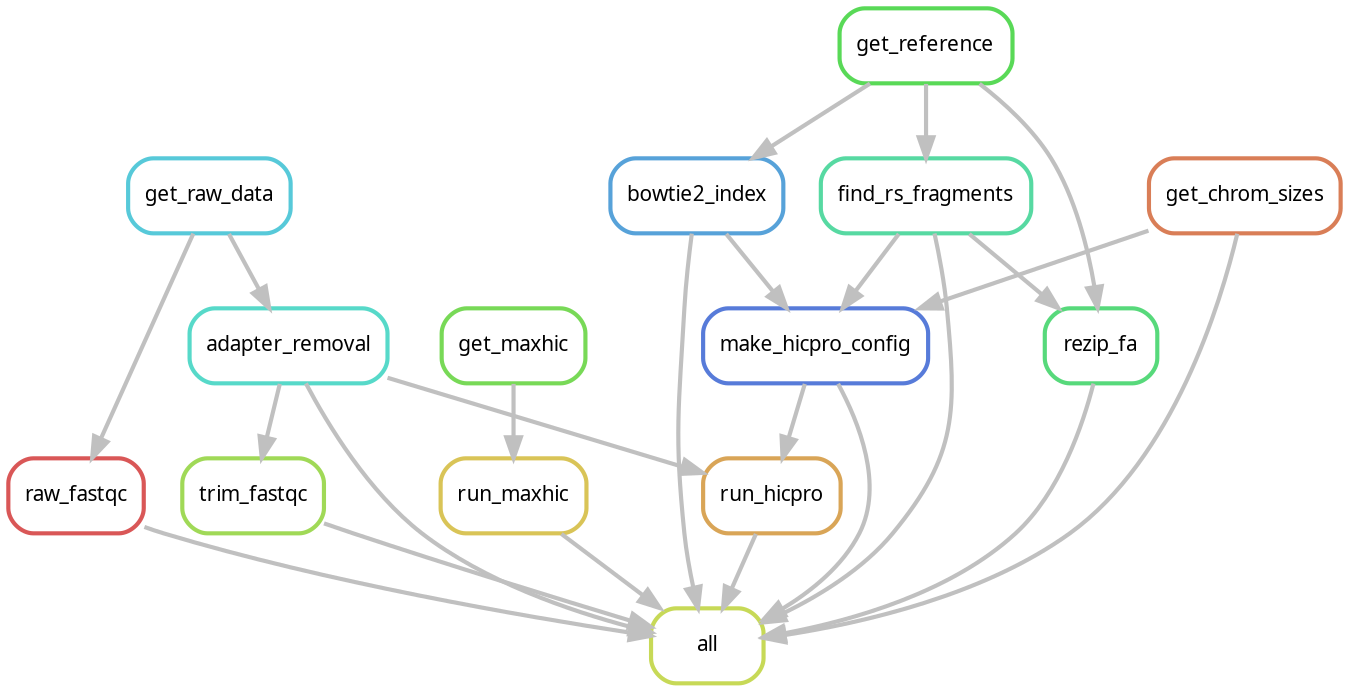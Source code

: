 digraph snakemake_dag {
    graph[bgcolor=white, margin=0];
    node[shape=box, style=rounded, fontname=sans,                 fontsize=10, penwidth=2];
    edge[penwidth=2, color=grey];
	0[label = "all", color = "0.19 0.6 0.85", style="rounded"];
	1[label = "run_hicpro", color = "0.10 0.6 0.85", style="rounded"];
	2[label = "trim_fastqc", color = "0.24 0.6 0.85", style="rounded"];
	3[label = "run_maxhic", color = "0.14 0.6 0.85", style="rounded"];
	4[label = "adapter_removal", color = "0.48 0.6 0.85", style="rounded"];
	5[label = "raw_fastqc", color = "0.00 0.6 0.85", style="rounded"];
	6[label = "bowtie2_index", color = "0.57 0.6 0.85", style="rounded"];
	7[label = "find_rs_fragments", color = "0.43 0.6 0.85", style="rounded"];
	8[label = "rezip_fa", color = "0.38 0.6 0.85", style="rounded"];
	9[label = "get_chrom_sizes", color = "0.05 0.6 0.85", style="rounded"];
	10[label = "make_hicpro_config", color = "0.62 0.6 0.85", style="rounded"];
	11[label = "get_maxhic", color = "0.29 0.6 0.85", style="rounded"];
	12[label = "get_raw_data", color = "0.52 0.6 0.85", style="rounded"];
	13[label = "get_reference", color = "0.33 0.6 0.85", style="rounded"];
	5 -> 0
	9 -> 0
	1 -> 0
	3 -> 0
	2 -> 0
	8 -> 0
	7 -> 0
	4 -> 0
	6 -> 0
	10 -> 0
	4 -> 1
	10 -> 1
	4 -> 2
	11 -> 3
	12 -> 4
	12 -> 5
	13 -> 6
	13 -> 7
	13 -> 8
	7 -> 8
	6 -> 10
	9 -> 10
	7 -> 10
}            

